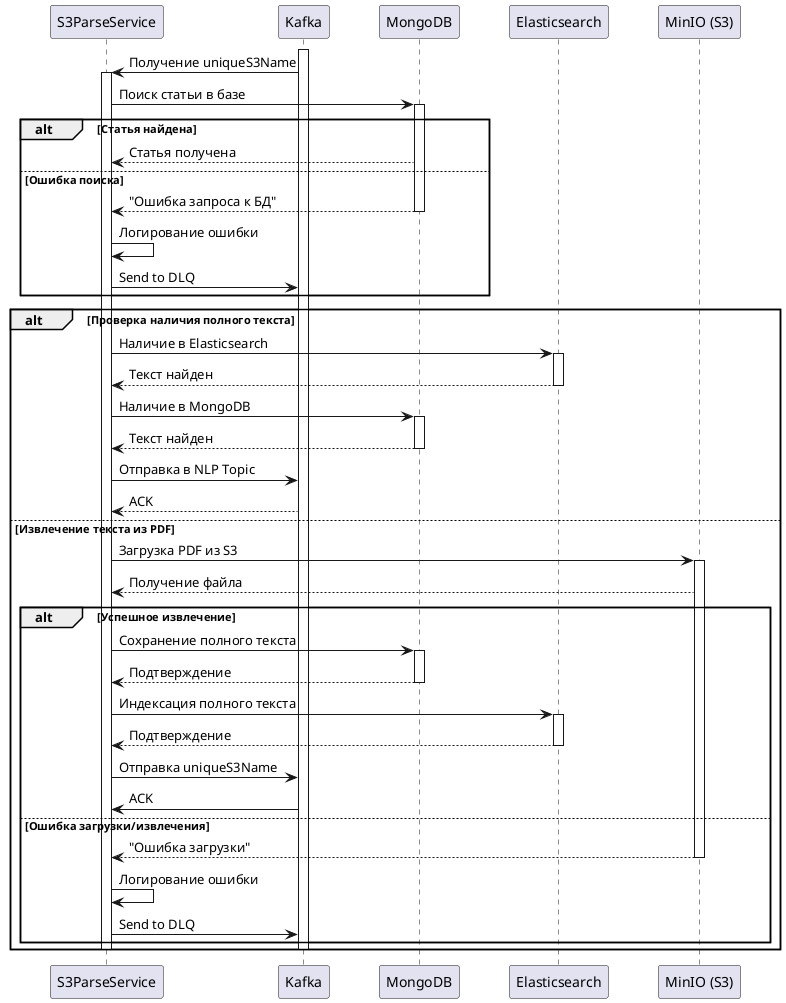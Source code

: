 @startuml
participant "S3ParseService" as S3Parse
participant "Kafka" as Kafka
participant "MongoDB" as MongoDB
participant "Elasticsearch" as ES
participant "MinIO (S3)" as MinIO
skinparam ParticipantPadding 20

activate Kafka
Kafka -> S3Parse: Получение uniqueS3Name
activate S3Parse

S3Parse -> MongoDB:  Поиск статьи в базе
activate MongoDB

alt Статья найдена
    MongoDB --> S3Parse:  Статья получена
else Ошибка поиска
    MongoDB --> S3Parse:  "Ошибка запроса к БД"
    deactivate MongoDB
    S3Parse -> S3Parse:  Логирование ошибки
    S3Parse -> Kafka:  Send to DLQ
end

alt Проверка наличия полного текста
    S3Parse -> ES:  Наличие в Elasticsearch
    activate ES
    ES --> S3Parse:  Текст найден
    deactivate ES

    S3Parse -> MongoDB:  Наличие в MongoDB
    activate MongoDB
    MongoDB --> S3Parse:  Текст найден
    deactivate MongoDB

    S3Parse -> Kafka:  Отправка в NLP Topic
    Kafka --> S3Parse:  ACK

else Извлечение текста из PDF
    S3Parse -> MinIO:  Загрузка PDF из S3
    activate MinIO
    MinIO --> S3Parse:  Получение файла

    alt Успешное извлечение
        S3Parse -> MongoDB:  Сохранение полного текста
        activate MongoDB
        MongoDB --> S3Parse:  Подтверждение
        deactivate MongoDB

        S3Parse -> ES:  Индексация полного текста
        activate ES
        ES --> S3Parse:  Подтверждение
        deactivate ES

        S3Parse -> Kafka:  Отправка uniqueS3Name
        Kafka -> S3Parse:  ACK

    else Ошибка загрузки/извлечения
        MinIO --> S3Parse:  "Ошибка загрузки"
        deactivate MinIO
        S3Parse -> S3Parse:  Логирование ошибки
        S3Parse -> Kafka:  Send to DLQ
    end
    deactivate S3Parse
    deactivate Kafka
end

@enduml
